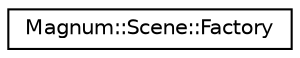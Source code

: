 digraph "圖形化之類別階層"
{
  edge [fontname="Helvetica",fontsize="10",labelfontname="Helvetica",labelfontsize="10"];
  node [fontname="Helvetica",fontsize="10",shape=record];
  rankdir="LR";
  Node1 [label="Magnum::Scene::Factory",height=0.2,width=0.4,color="black", fillcolor="white", style="filled",URL="$class_magnum_1_1_scene_1_1_factory.html"];
}
